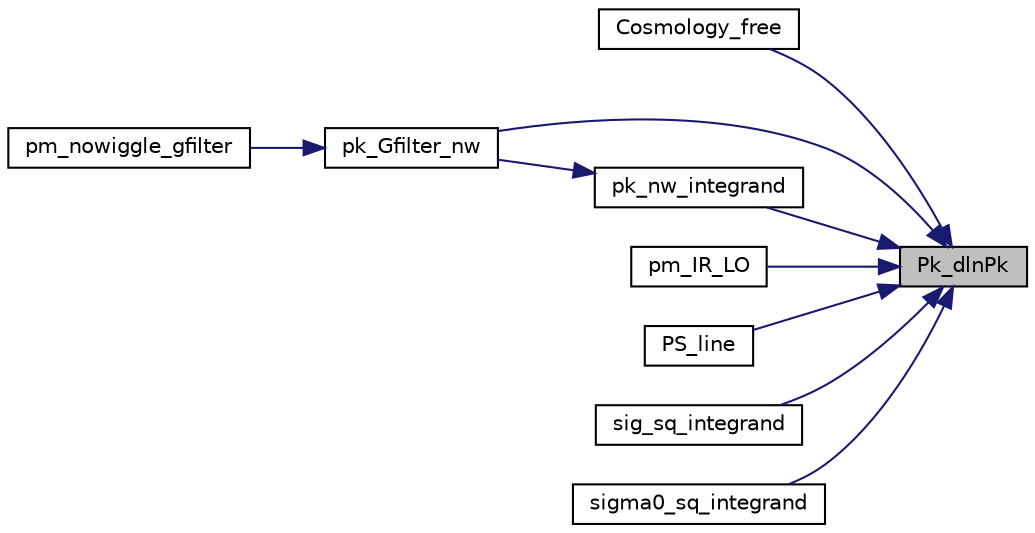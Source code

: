 digraph "Pk_dlnPk"
{
 // LATEX_PDF_SIZE
  edge [fontname="Helvetica",fontsize="10",labelfontname="Helvetica",labelfontsize="10"];
  node [fontname="Helvetica",fontsize="10",shape=record];
  rankdir="RL";
  Node1 [label="Pk_dlnPk",height=0.2,width=0.4,color="black", fillcolor="grey75", style="filled", fontcolor="black",tooltip="Compute the matter power spectra (in unit of (Mpc)^3) as a function of k (in unit of 1/Mpc) and z,..."];
  Node1 -> Node2 [dir="back",color="midnightblue",fontsize="10",style="solid",fontname="Helvetica"];
  Node2 [label="Cosmology_free",height=0.2,width=0.4,color="black", fillcolor="white", style="filled",URL="$d6/d32/cosmology_8c.html#a8ddfed4a843beb762df124badc47011e",tooltip="Free the memory allocated to cosmology structure."];
  Node1 -> Node3 [dir="back",color="midnightblue",fontsize="10",style="solid",fontname="Helvetica"];
  Node3 [label="pk_Gfilter_nw",height=0.2,width=0.4,color="black", fillcolor="white", style="filled",URL="$d7/d78/wnw__split_8c.html#a1d4fa9e8e5258809f84b0e2150641758",tooltip="Compute the nowiggle component of linear matter power spectrum using 3d Gaussian filter Computing the..."];
  Node3 -> Node4 [dir="back",color="midnightblue",fontsize="10",style="solid",fontname="Helvetica"];
  Node4 [label="pm_nowiggle_gfilter",height=0.2,width=0.4,color="black", fillcolor="white", style="filled",URL="$dc/d8e/_i_r__res_8c.html#a2dd3097ca9961b75008d5f6cbb3e1878",tooltip="Compute the no-wiggle componenet of the matter power spectrum, using Gaussian filter (see Vlah et al ..."];
  Node1 -> Node5 [dir="back",color="midnightblue",fontsize="10",style="solid",fontname="Helvetica"];
  Node5 [label="pk_nw_integrand",height=0.2,width=0.4,color="black", fillcolor="white", style="filled",URL="$d7/d78/wnw__split_8c.html#ad6bd78b923d93da921f7f86f956d2d77",tooltip="Integrand to compute the nowiggle matter power spectrum."];
  Node5 -> Node3 [dir="back",color="midnightblue",fontsize="10",style="solid",fontname="Helvetica"];
  Node1 -> Node6 [dir="back",color="midnightblue",fontsize="10",style="solid",fontname="Helvetica"];
  Node6 [label="pm_IR_LO",height=0.2,width=0.4,color="black", fillcolor="white", style="filled",URL="$dc/d8e/_i_r__res_8c.html#ac9b48827f9977633775bbff6971ec467",tooltip="Compute the leading-order IR-resummed matter power spectrum, ala Ivanovic et al."];
  Node1 -> Node7 [dir="back",color="midnightblue",fontsize="10",style="solid",fontname="Helvetica"];
  Node7 [label="PS_line",height=0.2,width=0.4,color="black", fillcolor="white", style="filled",URL="$d8/d43/ps__line__pt_8c.html#adb0db1c5916a39f0b796a30b48b03f42",tooltip="Compute the real-space 3D power spectrum of emission lines in unit of micro K^2 Mpc^3."];
  Node1 -> Node8 [dir="back",color="midnightblue",fontsize="10",style="solid",fontname="Helvetica"];
  Node8 [label="sig_sq_integrand",height=0.2,width=0.4,color="black", fillcolor="white", style="filled",URL="$d6/d32/cosmology_8c.html#a72661633b8701d902d6887c4402ed394",tooltip="The integrand function passed to qags integrator to compute the variance of the matter density."];
  Node1 -> Node9 [dir="back",color="midnightblue",fontsize="10",style="solid",fontname="Helvetica"];
  Node9 [label="sigma0_sq_integrand",height=0.2,width=0.4,color="black", fillcolor="white", style="filled",URL="$d6/d32/cosmology_8c.html#ac236684e538f158f0651141f7034fe8d",tooltip="The integrand function passed to qags integrator to compute the variance of the unsmoothed matter den..."];
}
